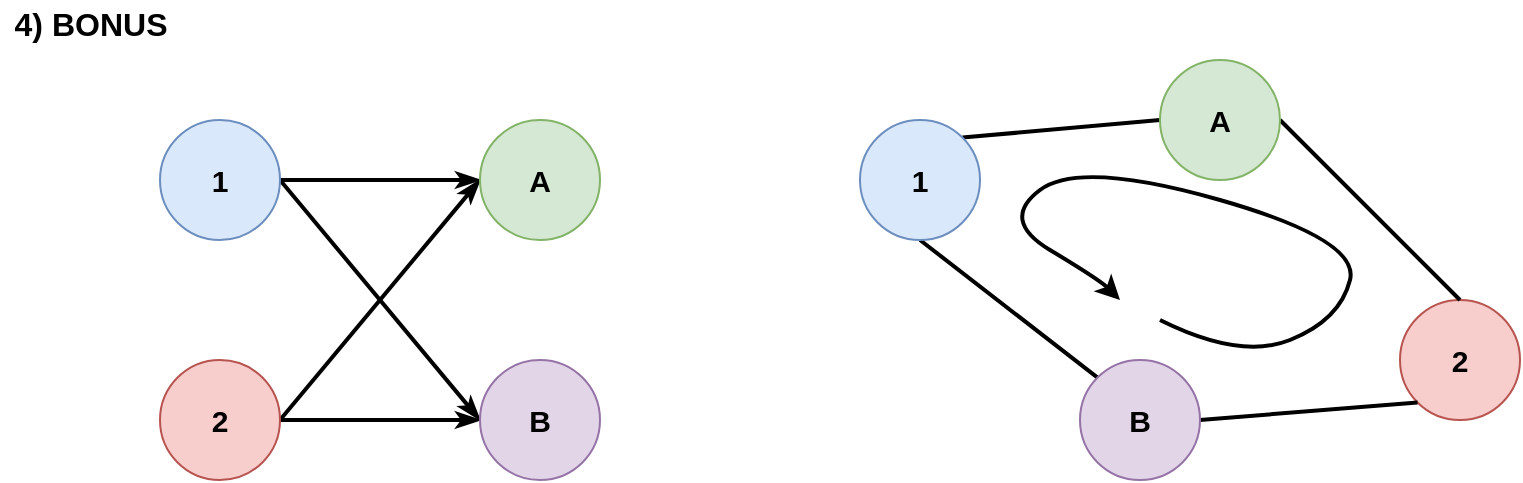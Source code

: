 <mxfile version="12.2.3" type="github" pages="1">
  <diagram id="QiQiLYxMduNQmKiCAKLc" name="Page-1">
    <mxGraphModel dx="772" dy="438" grid="1" gridSize="10" guides="1" tooltips="1" connect="1" arrows="1" fold="1" page="1" pageScale="1" pageWidth="850" pageHeight="1100" math="0" shadow="0">
      <root>
        <mxCell id="0"/>
        <mxCell id="1" parent="0"/>
        <mxCell id="4XJdXeNywAw_VT-kagqD-1" value="&lt;div&gt;&lt;b&gt;&lt;font style=&quot;font-size: 16px&quot;&gt;4) BONUS&lt;/font&gt;&lt;/b&gt;&lt;/div&gt;" style="text;html=1;resizable=0;points=[];autosize=1;align=center;verticalAlign=top;spacingTop=-4;" vertex="1" parent="1">
          <mxGeometry x="80" y="80" width="90" height="20" as="geometry"/>
        </mxCell>
        <mxCell id="4XJdXeNywAw_VT-kagqD-7" style="rounded=0;orthogonalLoop=1;jettySize=auto;html=1;exitX=1;exitY=0.5;exitDx=0;exitDy=0;entryX=0;entryY=0.5;entryDx=0;entryDy=0;strokeWidth=2;endArrow=classicThin;endFill=1;" edge="1" parent="1" source="4XJdXeNywAw_VT-kagqD-2" target="4XJdXeNywAw_VT-kagqD-5">
          <mxGeometry relative="1" as="geometry"/>
        </mxCell>
        <mxCell id="4XJdXeNywAw_VT-kagqD-9" style="edgeStyle=none;rounded=0;orthogonalLoop=1;jettySize=auto;html=1;exitX=1;exitY=0.5;exitDx=0;exitDy=0;entryX=0;entryY=0.5;entryDx=0;entryDy=0;strokeWidth=2;endArrow=classicThin;endFill=1;" edge="1" parent="1" source="4XJdXeNywAw_VT-kagqD-2" target="4XJdXeNywAw_VT-kagqD-6">
          <mxGeometry relative="1" as="geometry"/>
        </mxCell>
        <mxCell id="4XJdXeNywAw_VT-kagqD-2" value="&lt;b&gt;&lt;font style=&quot;font-size: 15px&quot;&gt;1&lt;/font&gt;&lt;/b&gt;" style="ellipse;whiteSpace=wrap;html=1;aspect=fixed;fillColor=#dae8fc;strokeColor=#6c8ebf;" vertex="1" parent="1">
          <mxGeometry x="160" y="140" width="60" height="60" as="geometry"/>
        </mxCell>
        <mxCell id="4XJdXeNywAw_VT-kagqD-10" style="edgeStyle=none;rounded=0;orthogonalLoop=1;jettySize=auto;html=1;exitX=1;exitY=0.5;exitDx=0;exitDy=0;entryX=0;entryY=0.5;entryDx=0;entryDy=0;strokeWidth=2;endArrow=classicThin;endFill=1;" edge="1" parent="1" source="4XJdXeNywAw_VT-kagqD-3" target="4XJdXeNywAw_VT-kagqD-6">
          <mxGeometry relative="1" as="geometry"/>
        </mxCell>
        <mxCell id="4XJdXeNywAw_VT-kagqD-11" style="edgeStyle=none;rounded=0;orthogonalLoop=1;jettySize=auto;html=1;exitX=1;exitY=0.5;exitDx=0;exitDy=0;entryX=0;entryY=0.5;entryDx=0;entryDy=0;strokeWidth=2;endArrow=classicThin;endFill=1;" edge="1" parent="1" source="4XJdXeNywAw_VT-kagqD-3" target="4XJdXeNywAw_VT-kagqD-5">
          <mxGeometry relative="1" as="geometry"/>
        </mxCell>
        <mxCell id="4XJdXeNywAw_VT-kagqD-3" value="&lt;span style=&quot;font-size: 15px&quot;&gt;&lt;b&gt;2&lt;/b&gt;&lt;/span&gt;" style="ellipse;whiteSpace=wrap;html=1;aspect=fixed;fillColor=#f8cecc;strokeColor=#b85450;" vertex="1" parent="1">
          <mxGeometry x="160" y="260" width="60" height="60" as="geometry"/>
        </mxCell>
        <mxCell id="4XJdXeNywAw_VT-kagqD-5" value="&lt;span style=&quot;font-size: 15px&quot;&gt;&lt;b&gt;A&lt;/b&gt;&lt;/span&gt;" style="ellipse;whiteSpace=wrap;html=1;aspect=fixed;fillColor=#d5e8d4;strokeColor=#82b366;" vertex="1" parent="1">
          <mxGeometry x="320" y="140" width="60" height="60" as="geometry"/>
        </mxCell>
        <mxCell id="4XJdXeNywAw_VT-kagqD-6" value="&lt;span style=&quot;font-size: 15px&quot;&gt;&lt;b&gt;B&lt;/b&gt;&lt;/span&gt;" style="ellipse;whiteSpace=wrap;html=1;aspect=fixed;fillColor=#e1d5e7;strokeColor=#9673a6;" vertex="1" parent="1">
          <mxGeometry x="320" y="260" width="60" height="60" as="geometry"/>
        </mxCell>
        <mxCell id="4XJdXeNywAw_VT-kagqD-21" style="edgeStyle=none;rounded=0;orthogonalLoop=1;jettySize=auto;html=1;exitX=1;exitY=0;exitDx=0;exitDy=0;entryX=0;entryY=0.5;entryDx=0;entryDy=0;endArrow=none;endFill=0;strokeWidth=2;" edge="1" parent="1" source="4XJdXeNywAw_VT-kagqD-14" target="4XJdXeNywAw_VT-kagqD-18">
          <mxGeometry relative="1" as="geometry"/>
        </mxCell>
        <mxCell id="4XJdXeNywAw_VT-kagqD-22" style="edgeStyle=none;rounded=0;orthogonalLoop=1;jettySize=auto;html=1;exitX=0.5;exitY=1;exitDx=0;exitDy=0;entryX=0;entryY=0;entryDx=0;entryDy=0;endArrow=none;endFill=0;strokeWidth=2;" edge="1" parent="1" source="4XJdXeNywAw_VT-kagqD-14" target="4XJdXeNywAw_VT-kagqD-19">
          <mxGeometry relative="1" as="geometry"/>
        </mxCell>
        <mxCell id="4XJdXeNywAw_VT-kagqD-14" value="&lt;b&gt;&lt;font style=&quot;font-size: 15px&quot;&gt;1&lt;/font&gt;&lt;/b&gt;" style="ellipse;whiteSpace=wrap;html=1;aspect=fixed;fillColor=#dae8fc;strokeColor=#6c8ebf;" vertex="1" parent="1">
          <mxGeometry x="510" y="140" width="60" height="60" as="geometry"/>
        </mxCell>
        <mxCell id="4XJdXeNywAw_VT-kagqD-17" value="&lt;span style=&quot;font-size: 15px&quot;&gt;&lt;b&gt;2&lt;/b&gt;&lt;/span&gt;" style="ellipse;whiteSpace=wrap;html=1;aspect=fixed;fillColor=#f8cecc;strokeColor=#b85450;" vertex="1" parent="1">
          <mxGeometry x="780" y="230" width="60" height="60" as="geometry"/>
        </mxCell>
        <mxCell id="4XJdXeNywAw_VT-kagqD-24" style="edgeStyle=none;rounded=0;orthogonalLoop=1;jettySize=auto;html=1;exitX=1;exitY=0.5;exitDx=0;exitDy=0;entryX=0.5;entryY=0;entryDx=0;entryDy=0;endArrow=none;endFill=0;strokeWidth=2;" edge="1" parent="1" source="4XJdXeNywAw_VT-kagqD-18" target="4XJdXeNywAw_VT-kagqD-17">
          <mxGeometry relative="1" as="geometry"/>
        </mxCell>
        <mxCell id="4XJdXeNywAw_VT-kagqD-18" value="&lt;span style=&quot;font-size: 15px&quot;&gt;&lt;b&gt;A&lt;/b&gt;&lt;/span&gt;" style="ellipse;whiteSpace=wrap;html=1;aspect=fixed;fillColor=#d5e8d4;strokeColor=#82b366;" vertex="1" parent="1">
          <mxGeometry x="660" y="110" width="60" height="60" as="geometry"/>
        </mxCell>
        <mxCell id="4XJdXeNywAw_VT-kagqD-23" style="edgeStyle=none;rounded=0;orthogonalLoop=1;jettySize=auto;html=1;exitX=1;exitY=0.5;exitDx=0;exitDy=0;entryX=0;entryY=1;entryDx=0;entryDy=0;endArrow=none;endFill=0;strokeWidth=2;" edge="1" parent="1" source="4XJdXeNywAw_VT-kagqD-19" target="4XJdXeNywAw_VT-kagqD-17">
          <mxGeometry relative="1" as="geometry"/>
        </mxCell>
        <mxCell id="4XJdXeNywAw_VT-kagqD-19" value="&lt;span style=&quot;font-size: 15px&quot;&gt;&lt;b&gt;B&lt;/b&gt;&lt;/span&gt;" style="ellipse;whiteSpace=wrap;html=1;aspect=fixed;fillColor=#e1d5e7;strokeColor=#9673a6;" vertex="1" parent="1">
          <mxGeometry x="620" y="260" width="60" height="60" as="geometry"/>
        </mxCell>
        <mxCell id="4XJdXeNywAw_VT-kagqD-25" value="" style="curved=1;endArrow=classic;html=1;strokeWidth=2;" edge="1" parent="1">
          <mxGeometry width="50" height="50" relative="1" as="geometry">
            <mxPoint x="660" y="240" as="sourcePoint"/>
            <mxPoint x="640" y="230" as="targetPoint"/>
            <Array as="points">
              <mxPoint x="700" y="260"/>
              <mxPoint x="750" y="240"/>
              <mxPoint x="760" y="200"/>
              <mxPoint x="620" y="160"/>
              <mxPoint x="580" y="190"/>
              <mxPoint x="630" y="220"/>
            </Array>
          </mxGeometry>
        </mxCell>
      </root>
    </mxGraphModel>
  </diagram>
</mxfile>

